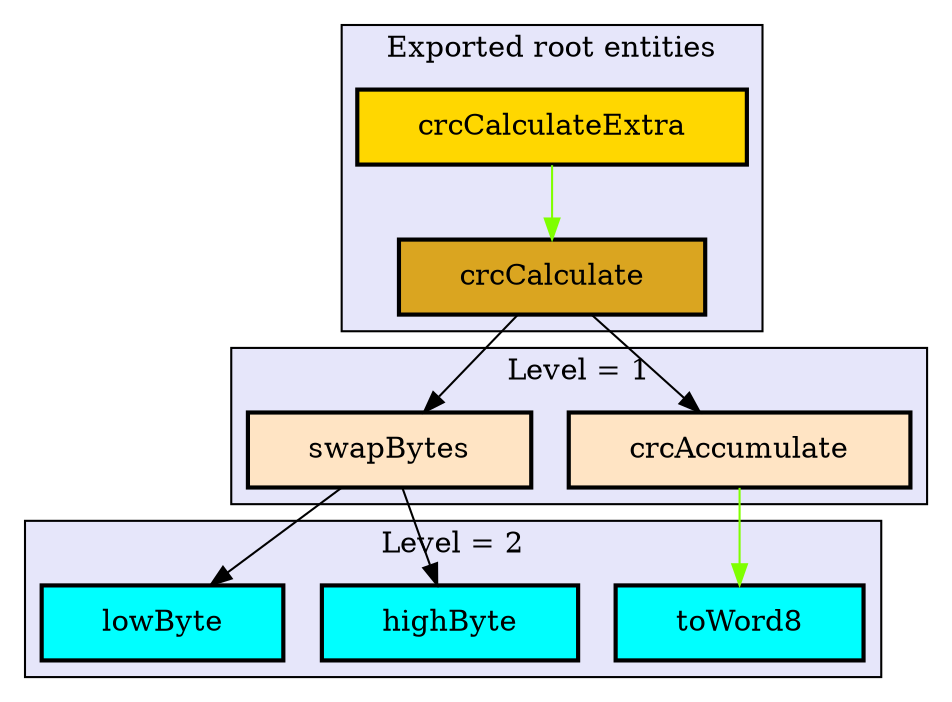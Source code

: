 digraph "Levels within MAVLinkHS.CRC" {
    node [margin="0.4,0.1"
         ,style=filled];
    subgraph cluster_0 {
        graph [label="Exported root entities"
              ,style=filled
              ,fillcolor=lavender];
        2 [label=crcCalculate
          ,shape=box
          ,fillcolor=goldenrod
          ,style="filled,bold"];
        3 [label=crcCalculateExtra
          ,shape=box
          ,fillcolor=gold
          ,style="filled,bold"];
    }
    subgraph cluster_1 {
        graph [label="Level = 1"
              ,style=filled
              ,fillcolor=lavender];
        1 [label=crcAccumulate
          ,shape=box
          ,fillcolor=bisque
          ,style="filled,bold"];
        6 [label=swapBytes
          ,shape=box
          ,fillcolor=bisque
          ,style="filled,bold"];
    }
    subgraph cluster_2 {
        graph [label="Level = 2"
              ,style=filled
              ,fillcolor=lavender];
        4 [label=highByte
          ,shape=box
          ,fillcolor=cyan
          ,style="filled,bold"];
        5 [label=lowByte
          ,shape=box
          ,fillcolor=cyan
          ,style="filled,bold"];
        7 [label=toWord8
          ,shape=box
          ,fillcolor=cyan
          ,style="filled,bold"];
    }
    1 -> 7 [penwidth=1
           ,color=chartreuse];
    2 -> 1 [penwidth=1,color=black];
    2 -> 6 [penwidth=1,color=black];
    3 -> 2 [penwidth=1
           ,color=chartreuse];
    6 -> 4 [penwidth=1,color=black];
    6 -> 5 [penwidth=1,color=black];
}
